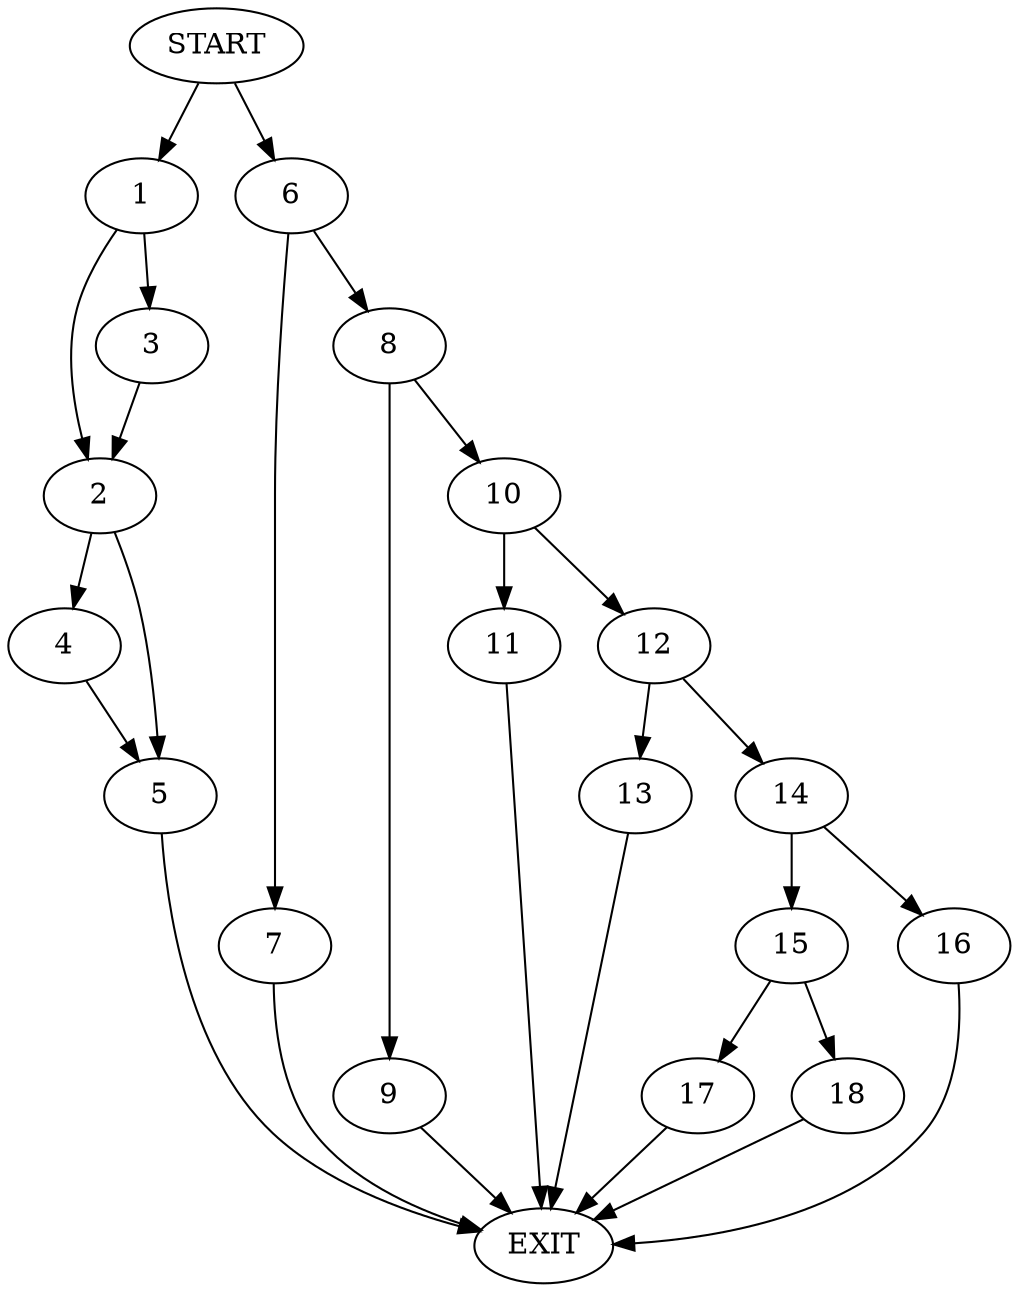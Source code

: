 digraph {
0 [label="START"]
19 [label="EXIT"]
0 -> 1
1 -> 2
1 -> 3
2 -> 4
2 -> 5
3 -> 2
5 -> 19
4 -> 5
0 -> 6
6 -> 7
6 -> 8
8 -> 9
8 -> 10
7 -> 19
9 -> 19
10 -> 11
10 -> 12
11 -> 19
12 -> 13
12 -> 14
14 -> 15
14 -> 16
13 -> 19
15 -> 17
15 -> 18
16 -> 19
17 -> 19
18 -> 19
}
